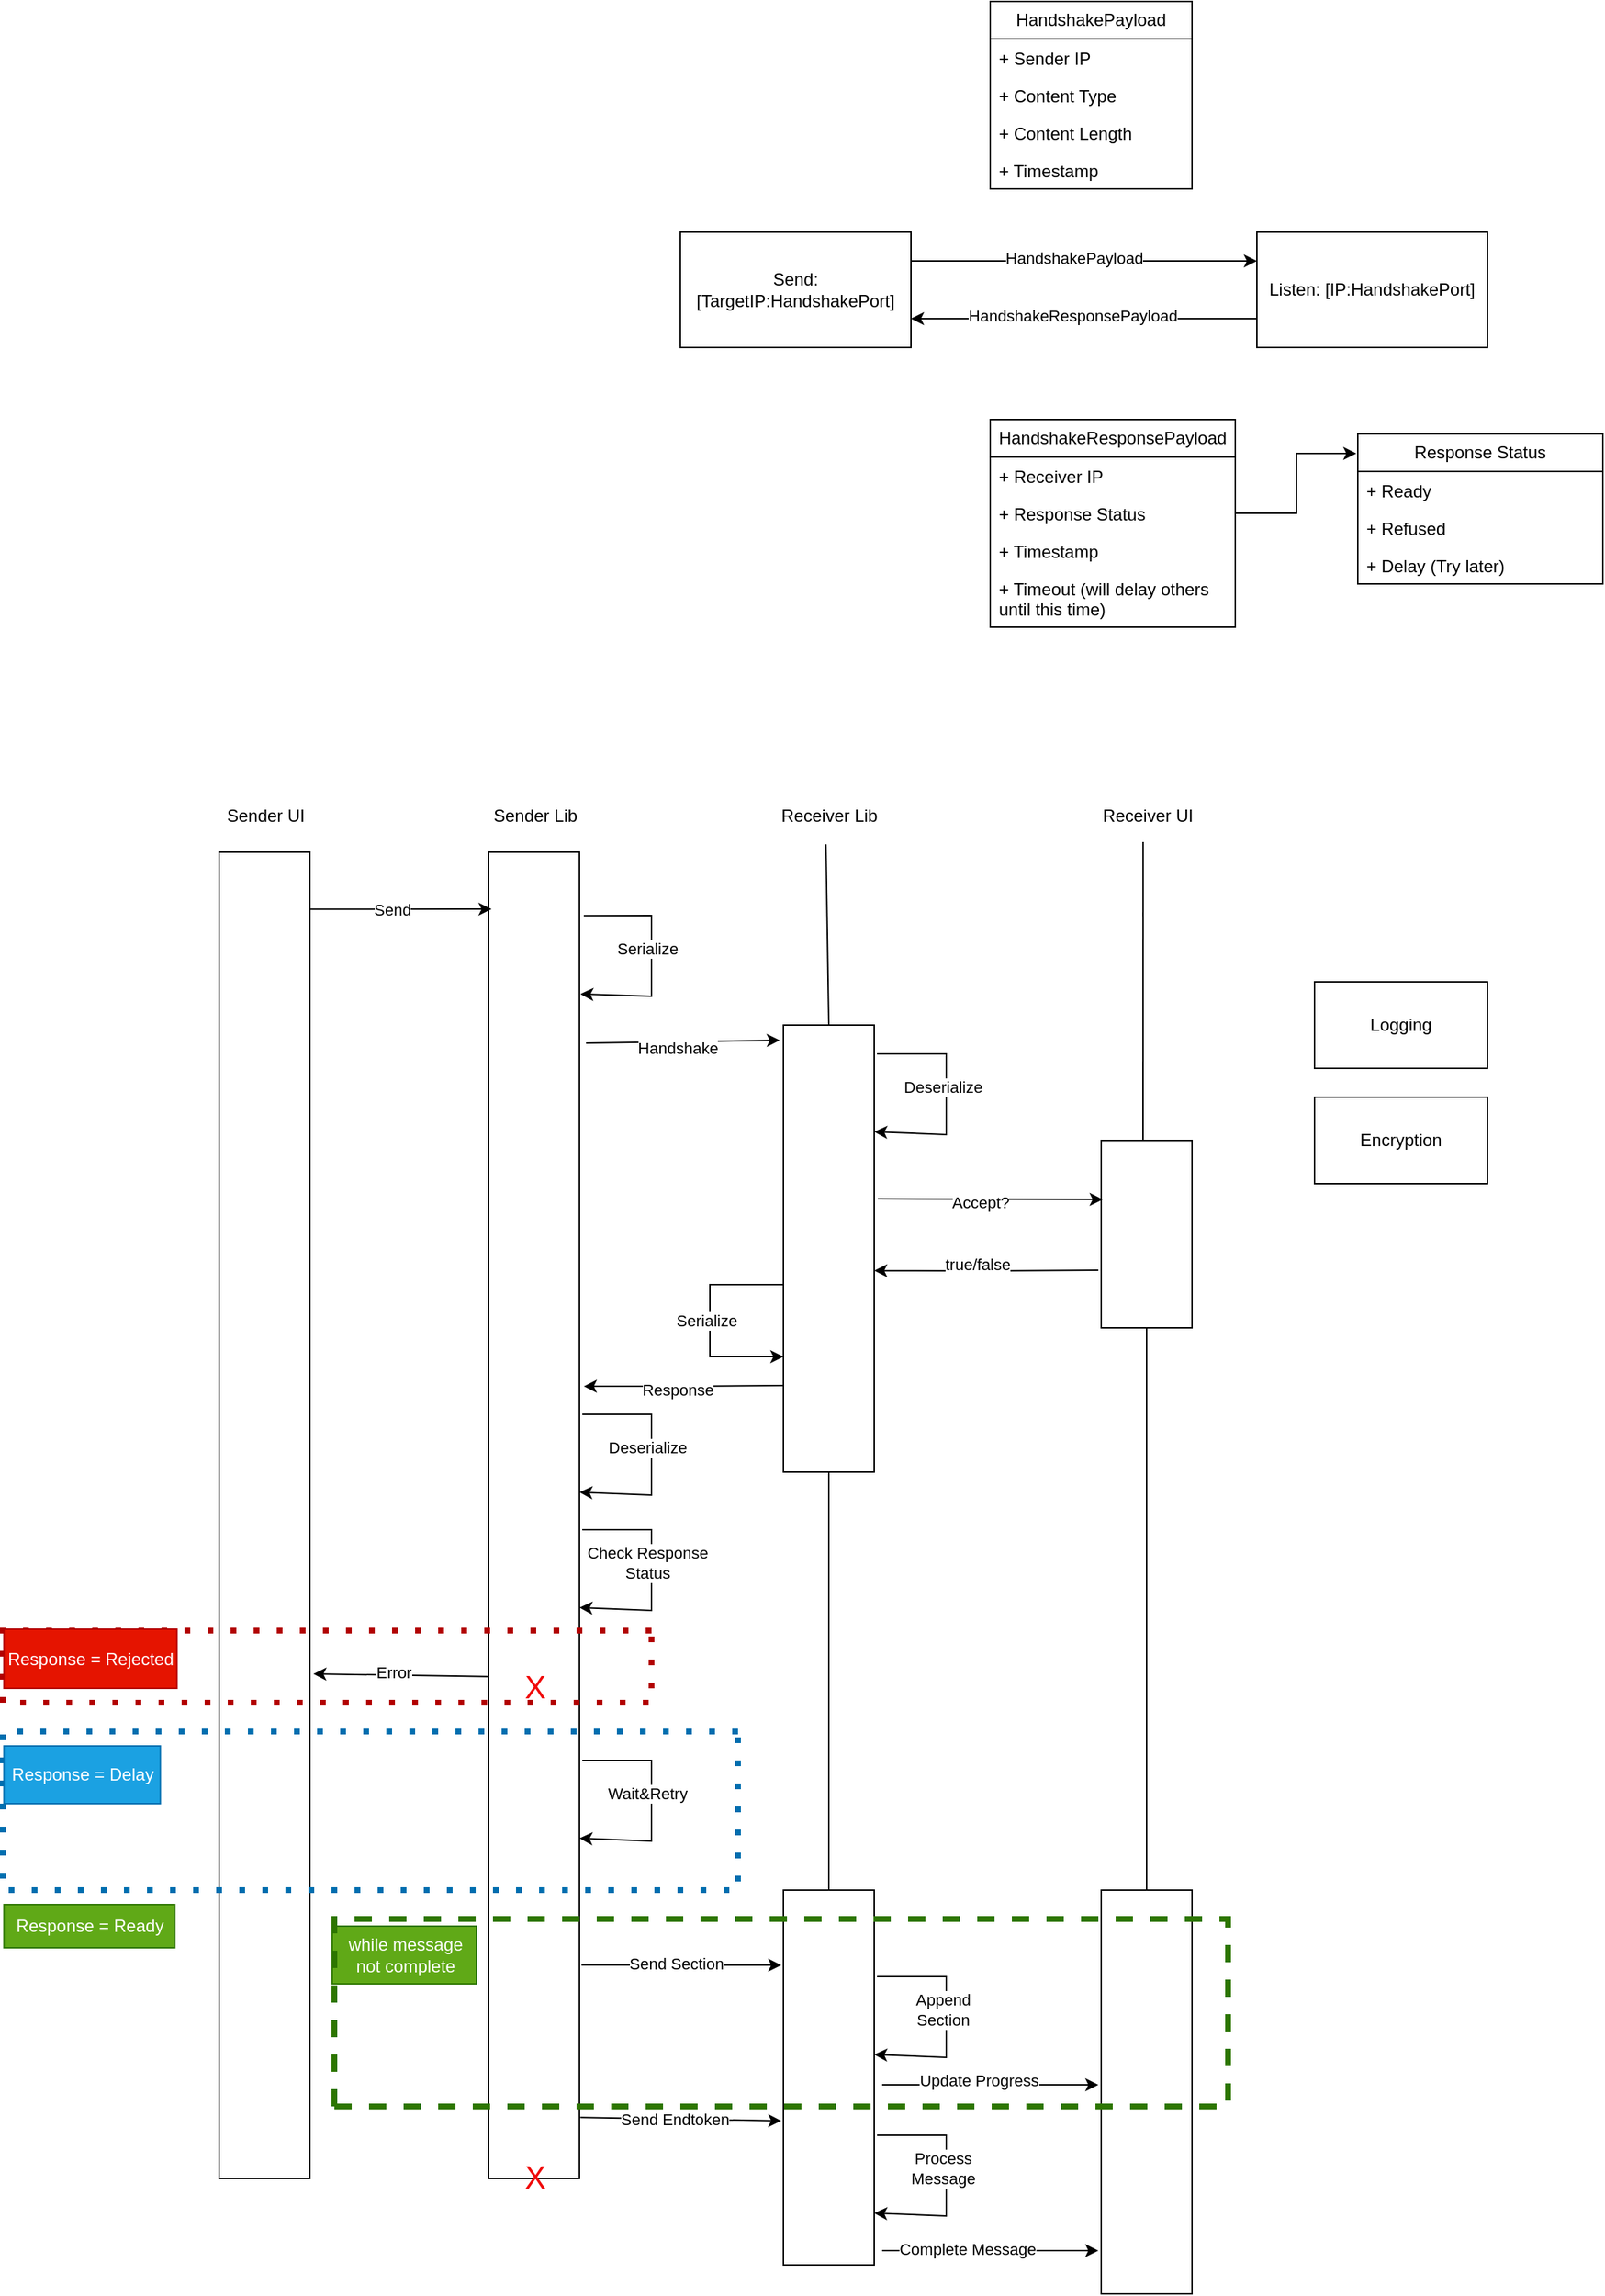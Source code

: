 <mxfile version="22.0.2" type="device">
  <diagram name="Seite-1" id="O_LvzjllcN4gJdDAinWE">
    <mxGraphModel dx="2117" dy="745" grid="1" gridSize="10" guides="1" tooltips="1" connect="1" arrows="1" fold="1" page="1" pageScale="1" pageWidth="827" pageHeight="1169" math="0" shadow="0">
      <root>
        <mxCell id="0" />
        <mxCell id="1" parent="0" />
        <mxCell id="ZywKEGDjVC6vx8DT3Ou4-22" style="edgeStyle=orthogonalEdgeStyle;rounded=0;orthogonalLoop=1;jettySize=auto;html=1;exitX=0;exitY=0.75;exitDx=0;exitDy=0;entryX=1;entryY=0.75;entryDx=0;entryDy=0;" parent="1" source="ZywKEGDjVC6vx8DT3Ou4-1" target="ZywKEGDjVC6vx8DT3Ou4-2" edge="1">
          <mxGeometry relative="1" as="geometry" />
        </mxCell>
        <mxCell id="ZywKEGDjVC6vx8DT3Ou4-23" value="HandshakeResponsePayload" style="edgeLabel;html=1;align=center;verticalAlign=middle;resizable=0;points=[];" parent="ZywKEGDjVC6vx8DT3Ou4-22" vertex="1" connectable="0">
          <mxGeometry x="0.215" y="-2" relative="1" as="geometry">
            <mxPoint x="18" as="offset" />
          </mxGeometry>
        </mxCell>
        <mxCell id="ZywKEGDjVC6vx8DT3Ou4-1" value="Listen: [IP:HandshakePort]" style="rounded=0;whiteSpace=wrap;html=1;" parent="1" vertex="1">
          <mxGeometry x="120" y="200" width="160" height="80" as="geometry" />
        </mxCell>
        <mxCell id="ZywKEGDjVC6vx8DT3Ou4-3" style="edgeStyle=orthogonalEdgeStyle;rounded=0;orthogonalLoop=1;jettySize=auto;html=1;exitX=1;exitY=0.25;exitDx=0;exitDy=0;entryX=0;entryY=0.25;entryDx=0;entryDy=0;" parent="1" source="ZywKEGDjVC6vx8DT3Ou4-2" target="ZywKEGDjVC6vx8DT3Ou4-1" edge="1">
          <mxGeometry relative="1" as="geometry">
            <mxPoint x="-80" y="220" as="sourcePoint" />
            <mxPoint x="80" y="220" as="targetPoint" />
          </mxGeometry>
        </mxCell>
        <mxCell id="ZywKEGDjVC6vx8DT3Ou4-4" value="HandshakePayload" style="edgeLabel;html=1;align=center;verticalAlign=middle;resizable=0;points=[];" parent="ZywKEGDjVC6vx8DT3Ou4-3" vertex="1" connectable="0">
          <mxGeometry x="-0.058" y="2" relative="1" as="geometry">
            <mxPoint as="offset" />
          </mxGeometry>
        </mxCell>
        <mxCell id="ZywKEGDjVC6vx8DT3Ou4-2" value="Send: [TargetIP:HandshakePort]" style="rounded=0;whiteSpace=wrap;html=1;" parent="1" vertex="1">
          <mxGeometry x="-280" y="200" width="160" height="80" as="geometry" />
        </mxCell>
        <mxCell id="ZywKEGDjVC6vx8DT3Ou4-5" value="HandshakePayload" style="swimlane;fontStyle=0;childLayout=stackLayout;horizontal=1;startSize=26;fillColor=none;horizontalStack=0;resizeParent=1;resizeParentMax=0;resizeLast=0;collapsible=1;marginBottom=0;whiteSpace=wrap;html=1;" parent="1" vertex="1">
          <mxGeometry x="-65" y="40" width="140" height="130" as="geometry" />
        </mxCell>
        <mxCell id="ZywKEGDjVC6vx8DT3Ou4-6" value="+ Sender IP" style="text;strokeColor=none;fillColor=none;align=left;verticalAlign=top;spacingLeft=4;spacingRight=4;overflow=hidden;rotatable=0;points=[[0,0.5],[1,0.5]];portConstraint=eastwest;whiteSpace=wrap;html=1;" parent="ZywKEGDjVC6vx8DT3Ou4-5" vertex="1">
          <mxGeometry y="26" width="140" height="26" as="geometry" />
        </mxCell>
        <mxCell id="ZywKEGDjVC6vx8DT3Ou4-7" value="+ Content Type" style="text;strokeColor=none;fillColor=none;align=left;verticalAlign=top;spacingLeft=4;spacingRight=4;overflow=hidden;rotatable=0;points=[[0,0.5],[1,0.5]];portConstraint=eastwest;whiteSpace=wrap;html=1;" parent="ZywKEGDjVC6vx8DT3Ou4-5" vertex="1">
          <mxGeometry y="52" width="140" height="26" as="geometry" />
        </mxCell>
        <mxCell id="ZywKEGDjVC6vx8DT3Ou4-8" value="+ Content Length" style="text;strokeColor=none;fillColor=none;align=left;verticalAlign=top;spacingLeft=4;spacingRight=4;overflow=hidden;rotatable=0;points=[[0,0.5],[1,0.5]];portConstraint=eastwest;whiteSpace=wrap;html=1;" parent="ZywKEGDjVC6vx8DT3Ou4-5" vertex="1">
          <mxGeometry y="78" width="140" height="26" as="geometry" />
        </mxCell>
        <mxCell id="ZywKEGDjVC6vx8DT3Ou4-13" value="+ Timestamp" style="text;strokeColor=none;fillColor=none;align=left;verticalAlign=top;spacingLeft=4;spacingRight=4;overflow=hidden;rotatable=0;points=[[0,0.5],[1,0.5]];portConstraint=eastwest;whiteSpace=wrap;html=1;" parent="ZywKEGDjVC6vx8DT3Ou4-5" vertex="1">
          <mxGeometry y="104" width="140" height="26" as="geometry" />
        </mxCell>
        <mxCell id="ZywKEGDjVC6vx8DT3Ou4-9" value="HandshakeResponsePayload" style="swimlane;fontStyle=0;childLayout=stackLayout;horizontal=1;startSize=26;fillColor=none;horizontalStack=0;resizeParent=1;resizeParentMax=0;resizeLast=0;collapsible=1;marginBottom=0;whiteSpace=wrap;html=1;" parent="1" vertex="1">
          <mxGeometry x="-65" y="330" width="170" height="144" as="geometry" />
        </mxCell>
        <mxCell id="ZywKEGDjVC6vx8DT3Ou4-10" value="+ Receiver IP" style="text;strokeColor=none;fillColor=none;align=left;verticalAlign=top;spacingLeft=4;spacingRight=4;overflow=hidden;rotatable=0;points=[[0,0.5],[1,0.5]];portConstraint=eastwest;whiteSpace=wrap;html=1;" parent="ZywKEGDjVC6vx8DT3Ou4-9" vertex="1">
          <mxGeometry y="26" width="170" height="26" as="geometry" />
        </mxCell>
        <mxCell id="ZywKEGDjVC6vx8DT3Ou4-11" value="+ Response Status" style="text;strokeColor=none;fillColor=none;align=left;verticalAlign=top;spacingLeft=4;spacingRight=4;overflow=hidden;rotatable=0;points=[[0,0.5],[1,0.5]];portConstraint=eastwest;whiteSpace=wrap;html=1;" parent="ZywKEGDjVC6vx8DT3Ou4-9" vertex="1">
          <mxGeometry y="52" width="170" height="26" as="geometry" />
        </mxCell>
        <mxCell id="ZywKEGDjVC6vx8DT3Ou4-14" value="+ Timestamp" style="text;strokeColor=none;fillColor=none;align=left;verticalAlign=top;spacingLeft=4;spacingRight=4;overflow=hidden;rotatable=0;points=[[0,0.5],[1,0.5]];portConstraint=eastwest;whiteSpace=wrap;html=1;" parent="ZywKEGDjVC6vx8DT3Ou4-9" vertex="1">
          <mxGeometry y="78" width="170" height="26" as="geometry" />
        </mxCell>
        <mxCell id="ZywKEGDjVC6vx8DT3Ou4-21" value="+ Timeout (will delay others until this time)" style="text;strokeColor=none;fillColor=none;align=left;verticalAlign=top;spacingLeft=4;spacingRight=4;overflow=hidden;rotatable=0;points=[[0,0.5],[1,0.5]];portConstraint=eastwest;whiteSpace=wrap;html=1;" parent="ZywKEGDjVC6vx8DT3Ou4-9" vertex="1">
          <mxGeometry y="104" width="170" height="40" as="geometry" />
        </mxCell>
        <mxCell id="ZywKEGDjVC6vx8DT3Ou4-15" value="Response Status" style="swimlane;fontStyle=0;childLayout=stackLayout;horizontal=1;startSize=26;fillColor=none;horizontalStack=0;resizeParent=1;resizeParentMax=0;resizeLast=0;collapsible=1;marginBottom=0;whiteSpace=wrap;html=1;" parent="1" vertex="1">
          <mxGeometry x="190" y="340" width="170" height="104" as="geometry" />
        </mxCell>
        <mxCell id="ZywKEGDjVC6vx8DT3Ou4-16" value="+ Ready" style="text;strokeColor=none;fillColor=none;align=left;verticalAlign=top;spacingLeft=4;spacingRight=4;overflow=hidden;rotatable=0;points=[[0,0.5],[1,0.5]];portConstraint=eastwest;whiteSpace=wrap;html=1;" parent="ZywKEGDjVC6vx8DT3Ou4-15" vertex="1">
          <mxGeometry y="26" width="170" height="26" as="geometry" />
        </mxCell>
        <mxCell id="ZywKEGDjVC6vx8DT3Ou4-17" value="+ Refused" style="text;strokeColor=none;fillColor=none;align=left;verticalAlign=top;spacingLeft=4;spacingRight=4;overflow=hidden;rotatable=0;points=[[0,0.5],[1,0.5]];portConstraint=eastwest;whiteSpace=wrap;html=1;" parent="ZywKEGDjVC6vx8DT3Ou4-15" vertex="1">
          <mxGeometry y="52" width="170" height="26" as="geometry" />
        </mxCell>
        <mxCell id="ZywKEGDjVC6vx8DT3Ou4-18" value="+ Delay (Try later)" style="text;strokeColor=none;fillColor=none;align=left;verticalAlign=top;spacingLeft=4;spacingRight=4;overflow=hidden;rotatable=0;points=[[0,0.5],[1,0.5]];portConstraint=eastwest;whiteSpace=wrap;html=1;" parent="ZywKEGDjVC6vx8DT3Ou4-15" vertex="1">
          <mxGeometry y="78" width="170" height="26" as="geometry" />
        </mxCell>
        <mxCell id="ZywKEGDjVC6vx8DT3Ou4-20" style="edgeStyle=orthogonalEdgeStyle;rounded=0;orthogonalLoop=1;jettySize=auto;html=1;exitX=1;exitY=0.5;exitDx=0;exitDy=0;entryX=-0.006;entryY=0.13;entryDx=0;entryDy=0;entryPerimeter=0;" parent="1" source="ZywKEGDjVC6vx8DT3Ou4-11" target="ZywKEGDjVC6vx8DT3Ou4-15" edge="1">
          <mxGeometry relative="1" as="geometry" />
        </mxCell>
        <mxCell id="ckxzRhW9NMsAHL38ywjr-2" value="" style="rounded=0;whiteSpace=wrap;html=1;" vertex="1" parent="1">
          <mxGeometry x="-413" y="630" width="63" height="920" as="geometry" />
        </mxCell>
        <mxCell id="ckxzRhW9NMsAHL38ywjr-3" value="" style="rounded=0;whiteSpace=wrap;html=1;" vertex="1" parent="1">
          <mxGeometry x="-600" y="630" width="63" height="920" as="geometry" />
        </mxCell>
        <mxCell id="ckxzRhW9NMsAHL38ywjr-4" value="Sender UI" style="text;html=1;align=center;verticalAlign=middle;resizable=0;points=[];autosize=1;strokeColor=none;fillColor=none;" vertex="1" parent="1">
          <mxGeometry x="-608.5" y="590" width="80" height="30" as="geometry" />
        </mxCell>
        <mxCell id="ckxzRhW9NMsAHL38ywjr-5" value="Sender Lib" style="text;html=1;align=center;verticalAlign=middle;resizable=0;points=[];autosize=1;strokeColor=none;fillColor=none;" vertex="1" parent="1">
          <mxGeometry x="-421.5" y="590" width="80" height="30" as="geometry" />
        </mxCell>
        <mxCell id="ckxzRhW9NMsAHL38ywjr-6" value="" style="rounded=0;whiteSpace=wrap;html=1;" vertex="1" parent="1">
          <mxGeometry x="12" y="830" width="63" height="130" as="geometry" />
        </mxCell>
        <mxCell id="ckxzRhW9NMsAHL38ywjr-7" value="" style="rounded=0;whiteSpace=wrap;html=1;" vertex="1" parent="1">
          <mxGeometry x="-208.5" y="750" width="63" height="310" as="geometry" />
        </mxCell>
        <mxCell id="ckxzRhW9NMsAHL38ywjr-8" value="Receiver UI" style="text;html=1;align=center;verticalAlign=middle;resizable=0;points=[];autosize=1;strokeColor=none;fillColor=none;" vertex="1" parent="1">
          <mxGeometry x="-1.5" y="590" width="90" height="30" as="geometry" />
        </mxCell>
        <mxCell id="ckxzRhW9NMsAHL38ywjr-9" value="Receiver Lib" style="text;html=1;align=center;verticalAlign=middle;resizable=0;points=[];autosize=1;strokeColor=none;fillColor=none;" vertex="1" parent="1">
          <mxGeometry x="-222" y="590" width="90" height="30" as="geometry" />
        </mxCell>
        <mxCell id="ckxzRhW9NMsAHL38ywjr-10" style="edgeStyle=orthogonalEdgeStyle;rounded=0;orthogonalLoop=1;jettySize=auto;html=1;exitX=1;exitY=0.25;exitDx=0;exitDy=0;entryX=0.032;entryY=0.043;entryDx=0;entryDy=0;entryPerimeter=0;" edge="1" parent="1" source="ckxzRhW9NMsAHL38ywjr-3" target="ckxzRhW9NMsAHL38ywjr-2">
          <mxGeometry relative="1" as="geometry">
            <Array as="points">
              <mxPoint x="-537" y="670" />
            </Array>
          </mxGeometry>
        </mxCell>
        <mxCell id="ckxzRhW9NMsAHL38ywjr-11" value="Send" style="edgeLabel;html=1;align=center;verticalAlign=middle;resizable=0;points=[];" vertex="1" connectable="0" parent="ckxzRhW9NMsAHL38ywjr-10">
          <mxGeometry x="0.352" y="-3" relative="1" as="geometry">
            <mxPoint x="33" y="-3" as="offset" />
          </mxGeometry>
        </mxCell>
        <mxCell id="ckxzRhW9NMsAHL38ywjr-18" value="" style="endArrow=classic;html=1;rounded=0;exitX=1.048;exitY=0.048;exitDx=0;exitDy=0;exitPerimeter=0;entryX=1.01;entryY=0.107;entryDx=0;entryDy=0;entryPerimeter=0;" edge="1" parent="1" source="ckxzRhW9NMsAHL38ywjr-2" target="ckxzRhW9NMsAHL38ywjr-2">
          <mxGeometry width="50" height="50" relative="1" as="geometry">
            <mxPoint x="-319.24" y="660.0" as="sourcePoint" />
            <mxPoint x="-330" y="730" as="targetPoint" />
            <Array as="points">
              <mxPoint x="-300" y="674" />
              <mxPoint x="-300" y="730" />
            </Array>
          </mxGeometry>
        </mxCell>
        <mxCell id="ckxzRhW9NMsAHL38ywjr-19" value="Serialize" style="edgeLabel;html=1;align=center;verticalAlign=middle;resizable=0;points=[];" vertex="1" connectable="0" parent="ckxzRhW9NMsAHL38ywjr-18">
          <mxGeometry x="-0.086" y="-3" relative="1" as="geometry">
            <mxPoint as="offset" />
          </mxGeometry>
        </mxCell>
        <mxCell id="ckxzRhW9NMsAHL38ywjr-20" value="" style="endArrow=classic;html=1;rounded=0;exitX=1.073;exitY=0.144;exitDx=0;exitDy=0;exitPerimeter=0;entryX=-0.04;entryY=0.034;entryDx=0;entryDy=0;entryPerimeter=0;" edge="1" parent="1" source="ckxzRhW9NMsAHL38ywjr-2" target="ckxzRhW9NMsAHL38ywjr-7">
          <mxGeometry width="50" height="50" relative="1" as="geometry">
            <mxPoint x="-80" y="880" as="sourcePoint" />
            <mxPoint x="-30" y="830" as="targetPoint" />
          </mxGeometry>
        </mxCell>
        <mxCell id="ckxzRhW9NMsAHL38ywjr-21" value="Handshake" style="edgeLabel;html=1;align=center;verticalAlign=middle;resizable=0;points=[];" vertex="1" connectable="0" parent="ckxzRhW9NMsAHL38ywjr-20">
          <mxGeometry x="-0.053" y="-4" relative="1" as="geometry">
            <mxPoint as="offset" />
          </mxGeometry>
        </mxCell>
        <mxCell id="ckxzRhW9NMsAHL38ywjr-22" value="" style="endArrow=classic;html=1;rounded=0;exitX=1.035;exitY=0.103;exitDx=0;exitDy=0;exitPerimeter=0;entryX=0.997;entryY=0.229;entryDx=0;entryDy=0;entryPerimeter=0;" edge="1" parent="1">
          <mxGeometry width="50" height="50" relative="1" as="geometry">
            <mxPoint x="-143.5" y="770" as="sourcePoint" />
            <mxPoint x="-145.5" y="824" as="targetPoint" />
            <Array as="points">
              <mxPoint x="-95.5" y="770" />
              <mxPoint x="-95.5" y="826" />
            </Array>
          </mxGeometry>
        </mxCell>
        <mxCell id="ckxzRhW9NMsAHL38ywjr-23" value="Deserialize" style="edgeLabel;html=1;align=center;verticalAlign=middle;resizable=0;points=[];" vertex="1" connectable="0" parent="ckxzRhW9NMsAHL38ywjr-22">
          <mxGeometry x="-0.086" y="-3" relative="1" as="geometry">
            <mxPoint as="offset" />
          </mxGeometry>
        </mxCell>
        <mxCell id="ckxzRhW9NMsAHL38ywjr-24" style="edgeStyle=orthogonalEdgeStyle;rounded=0;orthogonalLoop=1;jettySize=auto;html=1;exitX=1;exitY=0.5;exitDx=0;exitDy=0;entryX=0.016;entryY=0.315;entryDx=0;entryDy=0;entryPerimeter=0;" edge="1" parent="1" target="ckxzRhW9NMsAHL38ywjr-6">
          <mxGeometry relative="1" as="geometry">
            <mxPoint x="-143" y="870.5" as="sourcePoint" />
            <mxPoint x="0.307" y="870.02" as="targetPoint" />
          </mxGeometry>
        </mxCell>
        <mxCell id="ckxzRhW9NMsAHL38ywjr-25" value="Accept?" style="edgeLabel;html=1;align=center;verticalAlign=middle;resizable=0;points=[];" vertex="1" connectable="0" parent="ckxzRhW9NMsAHL38ywjr-24">
          <mxGeometry x="-0.087" y="-2" relative="1" as="geometry">
            <mxPoint as="offset" />
          </mxGeometry>
        </mxCell>
        <mxCell id="ckxzRhW9NMsAHL38ywjr-26" style="edgeStyle=orthogonalEdgeStyle;rounded=0;orthogonalLoop=1;jettySize=auto;html=1;entryX=1.002;entryY=0.63;entryDx=0;entryDy=0;entryPerimeter=0;" edge="1" parent="1">
          <mxGeometry relative="1" as="geometry">
            <mxPoint x="10" y="920" as="sourcePoint" />
            <mxPoint x="-145.504" y="920.3" as="targetPoint" />
          </mxGeometry>
        </mxCell>
        <mxCell id="ckxzRhW9NMsAHL38ywjr-27" value="true/false" style="edgeLabel;html=1;align=center;verticalAlign=middle;resizable=0;points=[];" vertex="1" connectable="0" parent="ckxzRhW9NMsAHL38ywjr-26">
          <mxGeometry x="0.086" y="1" relative="1" as="geometry">
            <mxPoint y="-6" as="offset" />
          </mxGeometry>
        </mxCell>
        <mxCell id="ckxzRhW9NMsAHL38ywjr-28" style="edgeStyle=orthogonalEdgeStyle;rounded=0;orthogonalLoop=1;jettySize=auto;html=1;exitX=0;exitY=0.75;exitDx=0;exitDy=0;entryX=1.048;entryY=0.821;entryDx=0;entryDy=0;entryPerimeter=0;" edge="1" parent="1">
          <mxGeometry relative="1" as="geometry">
            <mxPoint x="-208.5" y="1000" as="sourcePoint" />
            <mxPoint x="-346.976" y="1000.53" as="targetPoint" />
          </mxGeometry>
        </mxCell>
        <mxCell id="ckxzRhW9NMsAHL38ywjr-29" value="Response" style="edgeLabel;html=1;align=center;verticalAlign=middle;resizable=0;points=[];" vertex="1" connectable="0" parent="ckxzRhW9NMsAHL38ywjr-28">
          <mxGeometry x="0.063" y="2" relative="1" as="geometry">
            <mxPoint as="offset" />
          </mxGeometry>
        </mxCell>
        <mxCell id="ckxzRhW9NMsAHL38ywjr-30" value="" style="endArrow=classic;html=1;rounded=0;" edge="1" parent="1">
          <mxGeometry width="50" height="50" relative="1" as="geometry">
            <mxPoint x="-208.5" y="930" as="sourcePoint" />
            <mxPoint x="-208.5" y="980" as="targetPoint" />
            <Array as="points">
              <mxPoint x="-229.5" y="930" />
              <mxPoint x="-259.5" y="930" />
              <mxPoint x="-259.5" y="980" />
            </Array>
          </mxGeometry>
        </mxCell>
        <mxCell id="ckxzRhW9NMsAHL38ywjr-31" value="Serialize" style="edgeLabel;html=1;align=center;verticalAlign=middle;resizable=0;points=[];" vertex="1" connectable="0" parent="ckxzRhW9NMsAHL38ywjr-30">
          <mxGeometry x="-0.005" y="-3" relative="1" as="geometry">
            <mxPoint as="offset" />
          </mxGeometry>
        </mxCell>
        <mxCell id="ckxzRhW9NMsAHL38ywjr-32" value="" style="endArrow=classic;html=1;rounded=0;exitX=1.035;exitY=0.103;exitDx=0;exitDy=0;exitPerimeter=0;entryX=0.997;entryY=0.229;entryDx=0;entryDy=0;entryPerimeter=0;" edge="1" parent="1">
          <mxGeometry width="50" height="50" relative="1" as="geometry">
            <mxPoint x="-348" y="1020" as="sourcePoint" />
            <mxPoint x="-350" y="1074" as="targetPoint" />
            <Array as="points">
              <mxPoint x="-300" y="1020" />
              <mxPoint x="-300" y="1076" />
            </Array>
          </mxGeometry>
        </mxCell>
        <mxCell id="ckxzRhW9NMsAHL38ywjr-33" value="Deserialize" style="edgeLabel;html=1;align=center;verticalAlign=middle;resizable=0;points=[];" vertex="1" connectable="0" parent="ckxzRhW9NMsAHL38ywjr-32">
          <mxGeometry x="-0.086" y="-3" relative="1" as="geometry">
            <mxPoint as="offset" />
          </mxGeometry>
        </mxCell>
        <mxCell id="ckxzRhW9NMsAHL38ywjr-34" value="" style="endArrow=classic;html=1;rounded=0;exitX=1.035;exitY=0.103;exitDx=0;exitDy=0;exitPerimeter=0;entryX=0.997;entryY=0.229;entryDx=0;entryDy=0;entryPerimeter=0;" edge="1" parent="1">
          <mxGeometry width="50" height="50" relative="1" as="geometry">
            <mxPoint x="-348" y="1100" as="sourcePoint" />
            <mxPoint x="-350" y="1154" as="targetPoint" />
            <Array as="points">
              <mxPoint x="-300" y="1100" />
              <mxPoint x="-300" y="1156" />
            </Array>
          </mxGeometry>
        </mxCell>
        <mxCell id="ckxzRhW9NMsAHL38ywjr-35" value="Check Response&lt;br&gt;Status" style="edgeLabel;html=1;align=center;verticalAlign=middle;resizable=0;points=[];" vertex="1" connectable="0" parent="ckxzRhW9NMsAHL38ywjr-34">
          <mxGeometry x="-0.086" y="-3" relative="1" as="geometry">
            <mxPoint as="offset" />
          </mxGeometry>
        </mxCell>
        <mxCell id="ckxzRhW9NMsAHL38ywjr-37" value="" style="endArrow=classic;html=1;rounded=0;entryX=1.006;entryY=0.856;entryDx=0;entryDy=0;entryPerimeter=0;exitX=-0.032;exitY=0.858;exitDx=0;exitDy=0;exitPerimeter=0;" edge="1" parent="1">
          <mxGeometry width="50" height="50" relative="1" as="geometry">
            <mxPoint x="-412.996" y="1201.84" as="sourcePoint" />
            <mxPoint x="-534.602" y="1200" as="targetPoint" />
          </mxGeometry>
        </mxCell>
        <mxCell id="ckxzRhW9NMsAHL38ywjr-38" value="Error" style="edgeLabel;html=1;align=center;verticalAlign=middle;resizable=0;points=[];" vertex="1" connectable="0" parent="ckxzRhW9NMsAHL38ywjr-37">
          <mxGeometry x="0.092" y="-2" relative="1" as="geometry">
            <mxPoint as="offset" />
          </mxGeometry>
        </mxCell>
        <mxCell id="ckxzRhW9NMsAHL38ywjr-40" value="" style="endArrow=none;dashed=1;html=1;dashPattern=1 3;strokeWidth=4;rounded=0;fillColor=#e51400;strokeColor=#B20000;" edge="1" parent="1">
          <mxGeometry width="50" height="50" relative="1" as="geometry">
            <mxPoint x="-300" y="1170" as="sourcePoint" />
            <mxPoint x="-300" y="1170" as="targetPoint" />
            <Array as="points">
              <mxPoint x="-750" y="1170" />
              <mxPoint x="-750" y="1220" />
              <mxPoint x="-300" y="1220" />
            </Array>
          </mxGeometry>
        </mxCell>
        <mxCell id="ckxzRhW9NMsAHL38ywjr-41" value="Response = Rejected" style="text;html=1;strokeColor=#B20000;fillColor=#e51400;align=center;verticalAlign=middle;whiteSpace=wrap;rounded=0;fontColor=#ffffff;" vertex="1" parent="1">
          <mxGeometry x="-749.25" y="1169" width="120" height="41" as="geometry" />
        </mxCell>
        <mxCell id="ckxzRhW9NMsAHL38ywjr-42" value="" style="endArrow=none;dashed=1;html=1;dashPattern=1 3;strokeWidth=4;rounded=0;fillColor=#1ba1e2;strokeColor=#006EAF;" edge="1" parent="1">
          <mxGeometry width="50" height="50" relative="1" as="geometry">
            <mxPoint x="-240" y="1240" as="sourcePoint" />
            <mxPoint x="-240" y="1240" as="targetPoint" />
            <Array as="points">
              <mxPoint x="-750" y="1240" />
              <mxPoint x="-750" y="1350" />
              <mxPoint x="-240" y="1350" />
            </Array>
          </mxGeometry>
        </mxCell>
        <mxCell id="ckxzRhW9NMsAHL38ywjr-43" value="Response = Delay" style="text;html=1;strokeColor=#006EAF;fillColor=#1ba1e2;align=center;verticalAlign=middle;whiteSpace=wrap;rounded=0;fontColor=#ffffff;" vertex="1" parent="1">
          <mxGeometry x="-749.25" y="1250" width="108.5" height="40" as="geometry" />
        </mxCell>
        <mxCell id="ckxzRhW9NMsAHL38ywjr-44" value="" style="endArrow=classic;html=1;rounded=0;exitX=1.035;exitY=0.103;exitDx=0;exitDy=0;exitPerimeter=0;entryX=0.997;entryY=0.229;entryDx=0;entryDy=0;entryPerimeter=0;" edge="1" parent="1">
          <mxGeometry width="50" height="50" relative="1" as="geometry">
            <mxPoint x="-348" y="1260" as="sourcePoint" />
            <mxPoint x="-350" y="1314" as="targetPoint" />
            <Array as="points">
              <mxPoint x="-300" y="1260" />
              <mxPoint x="-300" y="1316" />
            </Array>
          </mxGeometry>
        </mxCell>
        <mxCell id="ckxzRhW9NMsAHL38ywjr-45" value="Wait&amp;amp;Retry" style="edgeLabel;html=1;align=center;verticalAlign=middle;resizable=0;points=[];" vertex="1" connectable="0" parent="ckxzRhW9NMsAHL38ywjr-44">
          <mxGeometry x="-0.086" y="-3" relative="1" as="geometry">
            <mxPoint as="offset" />
          </mxGeometry>
        </mxCell>
        <mxCell id="ckxzRhW9NMsAHL38ywjr-47" value="Response = Ready" style="text;html=1;strokeColor=#2D7600;fillColor=#60a917;align=center;verticalAlign=middle;whiteSpace=wrap;rounded=0;fontColor=#ffffff;" vertex="1" parent="1">
          <mxGeometry x="-749.25" y="1360" width="118.5" height="30" as="geometry" />
        </mxCell>
        <mxCell id="ckxzRhW9NMsAHL38ywjr-48" value="" style="rounded=0;whiteSpace=wrap;html=1;" vertex="1" parent="1">
          <mxGeometry x="-208.5" y="1350" width="63" height="260" as="geometry" />
        </mxCell>
        <mxCell id="ckxzRhW9NMsAHL38ywjr-50" value="while message &lt;br&gt;not complete" style="text;html=1;align=center;verticalAlign=middle;resizable=0;points=[];autosize=1;strokeColor=#2D7600;fillColor=#60a917;fontColor=#ffffff;" vertex="1" parent="1">
          <mxGeometry x="-521.5" y="1375" width="100" height="40" as="geometry" />
        </mxCell>
        <mxCell id="ckxzRhW9NMsAHL38ywjr-51" value="" style="endArrow=classic;html=1;rounded=0;exitX=1.022;exitY=0.839;exitDx=0;exitDy=0;exitPerimeter=0;" edge="1" parent="1" source="ckxzRhW9NMsAHL38ywjr-2">
          <mxGeometry width="50" height="50" relative="1" as="geometry">
            <mxPoint x="-80" y="1380" as="sourcePoint" />
            <mxPoint x="-210" y="1402" as="targetPoint" />
          </mxGeometry>
        </mxCell>
        <mxCell id="ckxzRhW9NMsAHL38ywjr-52" value="Send Section" style="edgeLabel;html=1;align=center;verticalAlign=middle;resizable=0;points=[];" vertex="1" connectable="0" parent="ckxzRhW9NMsAHL38ywjr-51">
          <mxGeometry x="-0.059" y="1" relative="1" as="geometry">
            <mxPoint as="offset" />
          </mxGeometry>
        </mxCell>
        <mxCell id="ckxzRhW9NMsAHL38ywjr-53" value="" style="endArrow=classic;html=1;rounded=0;exitX=1.035;exitY=0.103;exitDx=0;exitDy=0;exitPerimeter=0;entryX=0.997;entryY=0.229;entryDx=0;entryDy=0;entryPerimeter=0;" edge="1" parent="1">
          <mxGeometry width="50" height="50" relative="1" as="geometry">
            <mxPoint x="-143.5" y="1410" as="sourcePoint" />
            <mxPoint x="-145.5" y="1464" as="targetPoint" />
            <Array as="points">
              <mxPoint x="-95.5" y="1410" />
              <mxPoint x="-95.5" y="1466" />
            </Array>
          </mxGeometry>
        </mxCell>
        <mxCell id="ckxzRhW9NMsAHL38ywjr-54" value="Append&lt;br&gt;Section" style="edgeLabel;html=1;align=center;verticalAlign=middle;resizable=0;points=[];" vertex="1" connectable="0" parent="ckxzRhW9NMsAHL38ywjr-53">
          <mxGeometry x="-0.086" y="-3" relative="1" as="geometry">
            <mxPoint as="offset" />
          </mxGeometry>
        </mxCell>
        <mxCell id="ckxzRhW9NMsAHL38ywjr-55" value="" style="endArrow=classic;html=1;rounded=0;exitX=1.01;exitY=0.954;exitDx=0;exitDy=0;exitPerimeter=0;" edge="1" parent="1" source="ckxzRhW9NMsAHL38ywjr-2">
          <mxGeometry width="50" height="50" relative="1" as="geometry">
            <mxPoint x="-80" y="1380" as="sourcePoint" />
            <mxPoint x="-210" y="1510" as="targetPoint" />
          </mxGeometry>
        </mxCell>
        <mxCell id="ckxzRhW9NMsAHL38ywjr-56" value="Send Endtoken" style="edgeLabel;html=1;align=center;verticalAlign=middle;resizable=0;points=[];" vertex="1" connectable="0" parent="ckxzRhW9NMsAHL38ywjr-55">
          <mxGeometry x="-0.068" relative="1" as="geometry">
            <mxPoint as="offset" />
          </mxGeometry>
        </mxCell>
        <mxCell id="ckxzRhW9NMsAHL38ywjr-57" value="" style="rounded=0;whiteSpace=wrap;html=1;" vertex="1" parent="1">
          <mxGeometry x="12" y="1350" width="63" height="280" as="geometry" />
        </mxCell>
        <mxCell id="ckxzRhW9NMsAHL38ywjr-49" value="" style="endArrow=none;dashed=1;html=1;rounded=0;fillColor=#60a917;strokeColor=#2D7600;strokeWidth=4;" edge="1" parent="1">
          <mxGeometry width="50" height="50" relative="1" as="geometry">
            <mxPoint x="-520" y="1500" as="sourcePoint" />
            <mxPoint x="-520" y="1500" as="targetPoint" />
            <Array as="points">
              <mxPoint x="100" y="1500" />
              <mxPoint x="100" y="1370" />
              <mxPoint x="-520" y="1370" />
            </Array>
          </mxGeometry>
        </mxCell>
        <mxCell id="ckxzRhW9NMsAHL38ywjr-58" value="" style="endArrow=classic;html=1;rounded=0;" edge="1" parent="1">
          <mxGeometry width="50" height="50" relative="1" as="geometry">
            <mxPoint x="-140" y="1485" as="sourcePoint" />
            <mxPoint x="10" y="1485" as="targetPoint" />
          </mxGeometry>
        </mxCell>
        <mxCell id="ckxzRhW9NMsAHL38ywjr-59" value="Update Progress" style="edgeLabel;html=1;align=center;verticalAlign=middle;resizable=0;points=[];" vertex="1" connectable="0" parent="ckxzRhW9NMsAHL38ywjr-58">
          <mxGeometry x="-0.116" y="3" relative="1" as="geometry">
            <mxPoint as="offset" />
          </mxGeometry>
        </mxCell>
        <mxCell id="ckxzRhW9NMsAHL38ywjr-60" value="" style="endArrow=classic;html=1;rounded=0;exitX=1.035;exitY=0.103;exitDx=0;exitDy=0;exitPerimeter=0;entryX=0.997;entryY=0.229;entryDx=0;entryDy=0;entryPerimeter=0;" edge="1" parent="1">
          <mxGeometry width="50" height="50" relative="1" as="geometry">
            <mxPoint x="-143.5" y="1520" as="sourcePoint" />
            <mxPoint x="-145.5" y="1574" as="targetPoint" />
            <Array as="points">
              <mxPoint x="-95.5" y="1520" />
              <mxPoint x="-95.5" y="1576" />
            </Array>
          </mxGeometry>
        </mxCell>
        <mxCell id="ckxzRhW9NMsAHL38ywjr-61" value="Process&lt;br&gt;Message" style="edgeLabel;html=1;align=center;verticalAlign=middle;resizable=0;points=[];" vertex="1" connectable="0" parent="ckxzRhW9NMsAHL38ywjr-60">
          <mxGeometry x="-0.086" y="-3" relative="1" as="geometry">
            <mxPoint as="offset" />
          </mxGeometry>
        </mxCell>
        <mxCell id="ckxzRhW9NMsAHL38ywjr-63" value="" style="endArrow=classic;html=1;rounded=0;" edge="1" parent="1">
          <mxGeometry width="50" height="50" relative="1" as="geometry">
            <mxPoint x="-140" y="1600" as="sourcePoint" />
            <mxPoint x="10" y="1600" as="targetPoint" />
          </mxGeometry>
        </mxCell>
        <mxCell id="ckxzRhW9NMsAHL38ywjr-64" value="Complete Message" style="edgeLabel;html=1;align=center;verticalAlign=middle;resizable=0;points=[];" vertex="1" connectable="0" parent="ckxzRhW9NMsAHL38ywjr-63">
          <mxGeometry x="-0.214" y="1" relative="1" as="geometry">
            <mxPoint as="offset" />
          </mxGeometry>
        </mxCell>
        <mxCell id="ckxzRhW9NMsAHL38ywjr-65" value="" style="endArrow=none;html=1;rounded=0;entryX=0.5;entryY=1;entryDx=0;entryDy=0;exitX=0.5;exitY=0;exitDx=0;exitDy=0;" edge="1" parent="1" source="ckxzRhW9NMsAHL38ywjr-57" target="ckxzRhW9NMsAHL38ywjr-6">
          <mxGeometry width="50" height="50" relative="1" as="geometry">
            <mxPoint x="-80" y="1280" as="sourcePoint" />
            <mxPoint x="-30" y="1230" as="targetPoint" />
          </mxGeometry>
        </mxCell>
        <mxCell id="ckxzRhW9NMsAHL38ywjr-66" value="" style="endArrow=none;html=1;rounded=0;entryX=0.473;entryY=1.1;entryDx=0;entryDy=0;entryPerimeter=0;" edge="1" parent="1" target="ckxzRhW9NMsAHL38ywjr-8">
          <mxGeometry width="50" height="50" relative="1" as="geometry">
            <mxPoint x="41" y="830" as="sourcePoint" />
            <mxPoint x="-30" y="830" as="targetPoint" />
          </mxGeometry>
        </mxCell>
        <mxCell id="ckxzRhW9NMsAHL38ywjr-67" value="" style="endArrow=none;html=1;rounded=0;entryX=0.478;entryY=1.153;entryDx=0;entryDy=0;entryPerimeter=0;exitX=0.5;exitY=0;exitDx=0;exitDy=0;" edge="1" parent="1" source="ckxzRhW9NMsAHL38ywjr-7" target="ckxzRhW9NMsAHL38ywjr-9">
          <mxGeometry width="50" height="50" relative="1" as="geometry">
            <mxPoint x="-80" y="880" as="sourcePoint" />
            <mxPoint x="-30" y="830" as="targetPoint" />
          </mxGeometry>
        </mxCell>
        <mxCell id="ckxzRhW9NMsAHL38ywjr-68" value="" style="endArrow=none;html=1;rounded=0;entryX=0.5;entryY=1;entryDx=0;entryDy=0;exitX=0.5;exitY=0;exitDx=0;exitDy=0;" edge="1" parent="1" source="ckxzRhW9NMsAHL38ywjr-48" target="ckxzRhW9NMsAHL38ywjr-7">
          <mxGeometry width="50" height="50" relative="1" as="geometry">
            <mxPoint x="-80" y="1280" as="sourcePoint" />
            <mxPoint x="-30" y="1230" as="targetPoint" />
          </mxGeometry>
        </mxCell>
        <mxCell id="ckxzRhW9NMsAHL38ywjr-70" value="&lt;font color=&quot;#f00a0a&quot; style=&quot;font-size: 22px;&quot;&gt;X&lt;/font&gt;" style="text;html=1;align=center;verticalAlign=middle;resizable=0;points=[];autosize=1;strokeColor=none;fillColor=none;" vertex="1" parent="1">
          <mxGeometry x="-401.5" y="1190" width="40" height="40" as="geometry" />
        </mxCell>
        <mxCell id="ckxzRhW9NMsAHL38ywjr-71" value="&lt;font color=&quot;#f00a0a&quot; style=&quot;font-size: 22px;&quot;&gt;X&lt;/font&gt;" style="text;html=1;align=center;verticalAlign=middle;resizable=0;points=[];autosize=1;strokeColor=none;fillColor=none;" vertex="1" parent="1">
          <mxGeometry x="-401.5" y="1530" width="40" height="40" as="geometry" />
        </mxCell>
        <mxCell id="ckxzRhW9NMsAHL38ywjr-73" value="Logging" style="rounded=0;whiteSpace=wrap;html=1;" vertex="1" parent="1">
          <mxGeometry x="160" y="720" width="120" height="60" as="geometry" />
        </mxCell>
        <mxCell id="ckxzRhW9NMsAHL38ywjr-74" value="Encryption" style="rounded=0;whiteSpace=wrap;html=1;" vertex="1" parent="1">
          <mxGeometry x="160" y="800" width="120" height="60" as="geometry" />
        </mxCell>
      </root>
    </mxGraphModel>
  </diagram>
</mxfile>

